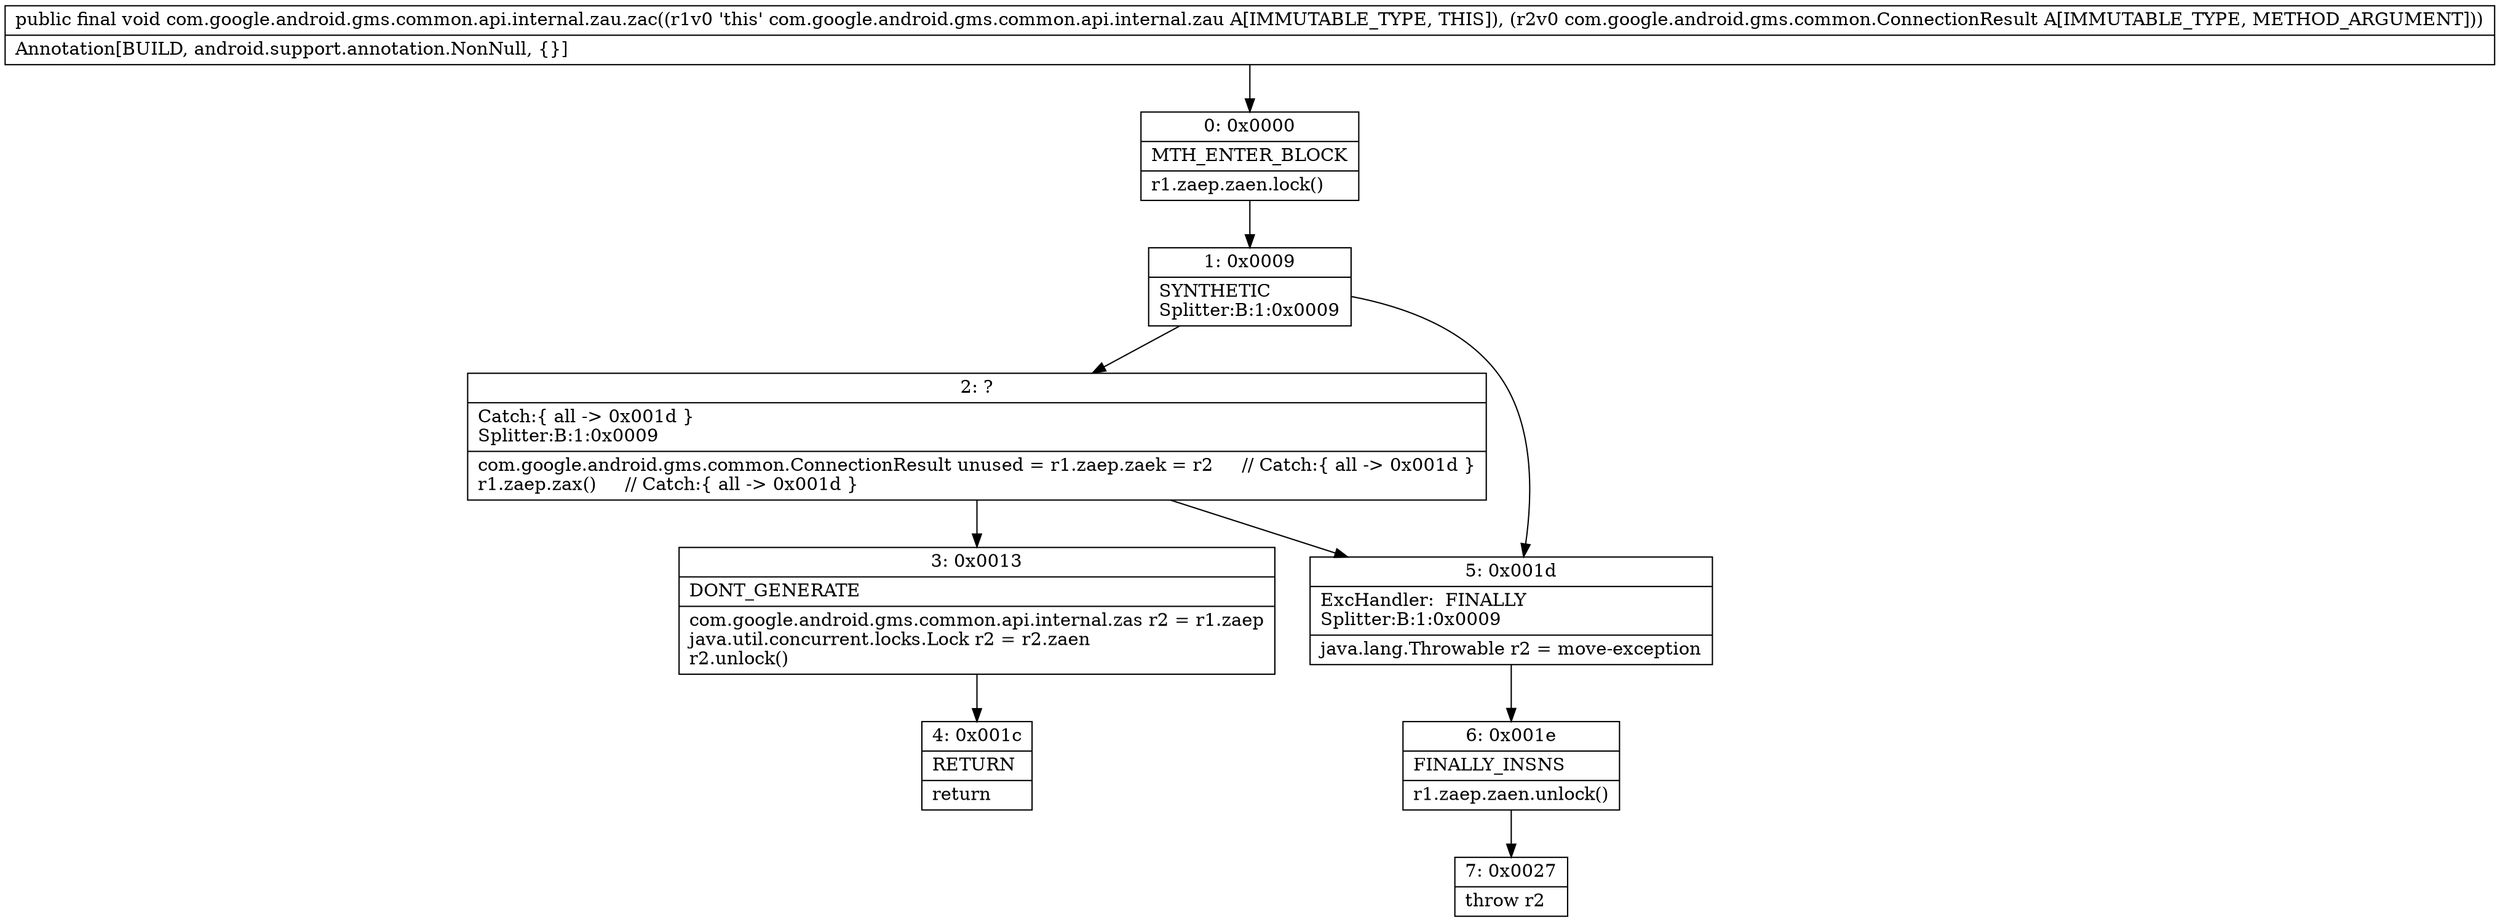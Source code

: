 digraph "CFG forcom.google.android.gms.common.api.internal.zau.zac(Lcom\/google\/android\/gms\/common\/ConnectionResult;)V" {
Node_0 [shape=record,label="{0\:\ 0x0000|MTH_ENTER_BLOCK\l|r1.zaep.zaen.lock()\l}"];
Node_1 [shape=record,label="{1\:\ 0x0009|SYNTHETIC\lSplitter:B:1:0x0009\l}"];
Node_2 [shape=record,label="{2\:\ ?|Catch:\{ all \-\> 0x001d \}\lSplitter:B:1:0x0009\l|com.google.android.gms.common.ConnectionResult unused = r1.zaep.zaek = r2     \/\/ Catch:\{ all \-\> 0x001d \}\lr1.zaep.zax()     \/\/ Catch:\{ all \-\> 0x001d \}\l}"];
Node_3 [shape=record,label="{3\:\ 0x0013|DONT_GENERATE\l|com.google.android.gms.common.api.internal.zas r2 = r1.zaep\ljava.util.concurrent.locks.Lock r2 = r2.zaen\lr2.unlock()\l}"];
Node_4 [shape=record,label="{4\:\ 0x001c|RETURN\l|return\l}"];
Node_5 [shape=record,label="{5\:\ 0x001d|ExcHandler:  FINALLY\lSplitter:B:1:0x0009\l|java.lang.Throwable r2 = move\-exception\l}"];
Node_6 [shape=record,label="{6\:\ 0x001e|FINALLY_INSNS\l|r1.zaep.zaen.unlock()\l}"];
Node_7 [shape=record,label="{7\:\ 0x0027|throw r2\l}"];
MethodNode[shape=record,label="{public final void com.google.android.gms.common.api.internal.zau.zac((r1v0 'this' com.google.android.gms.common.api.internal.zau A[IMMUTABLE_TYPE, THIS]), (r2v0 com.google.android.gms.common.ConnectionResult A[IMMUTABLE_TYPE, METHOD_ARGUMENT]))  | Annotation[BUILD, android.support.annotation.NonNull, \{\}]\l}"];
MethodNode -> Node_0;
Node_0 -> Node_1;
Node_1 -> Node_2;
Node_1 -> Node_5;
Node_2 -> Node_3;
Node_2 -> Node_5;
Node_3 -> Node_4;
Node_5 -> Node_6;
Node_6 -> Node_7;
}

